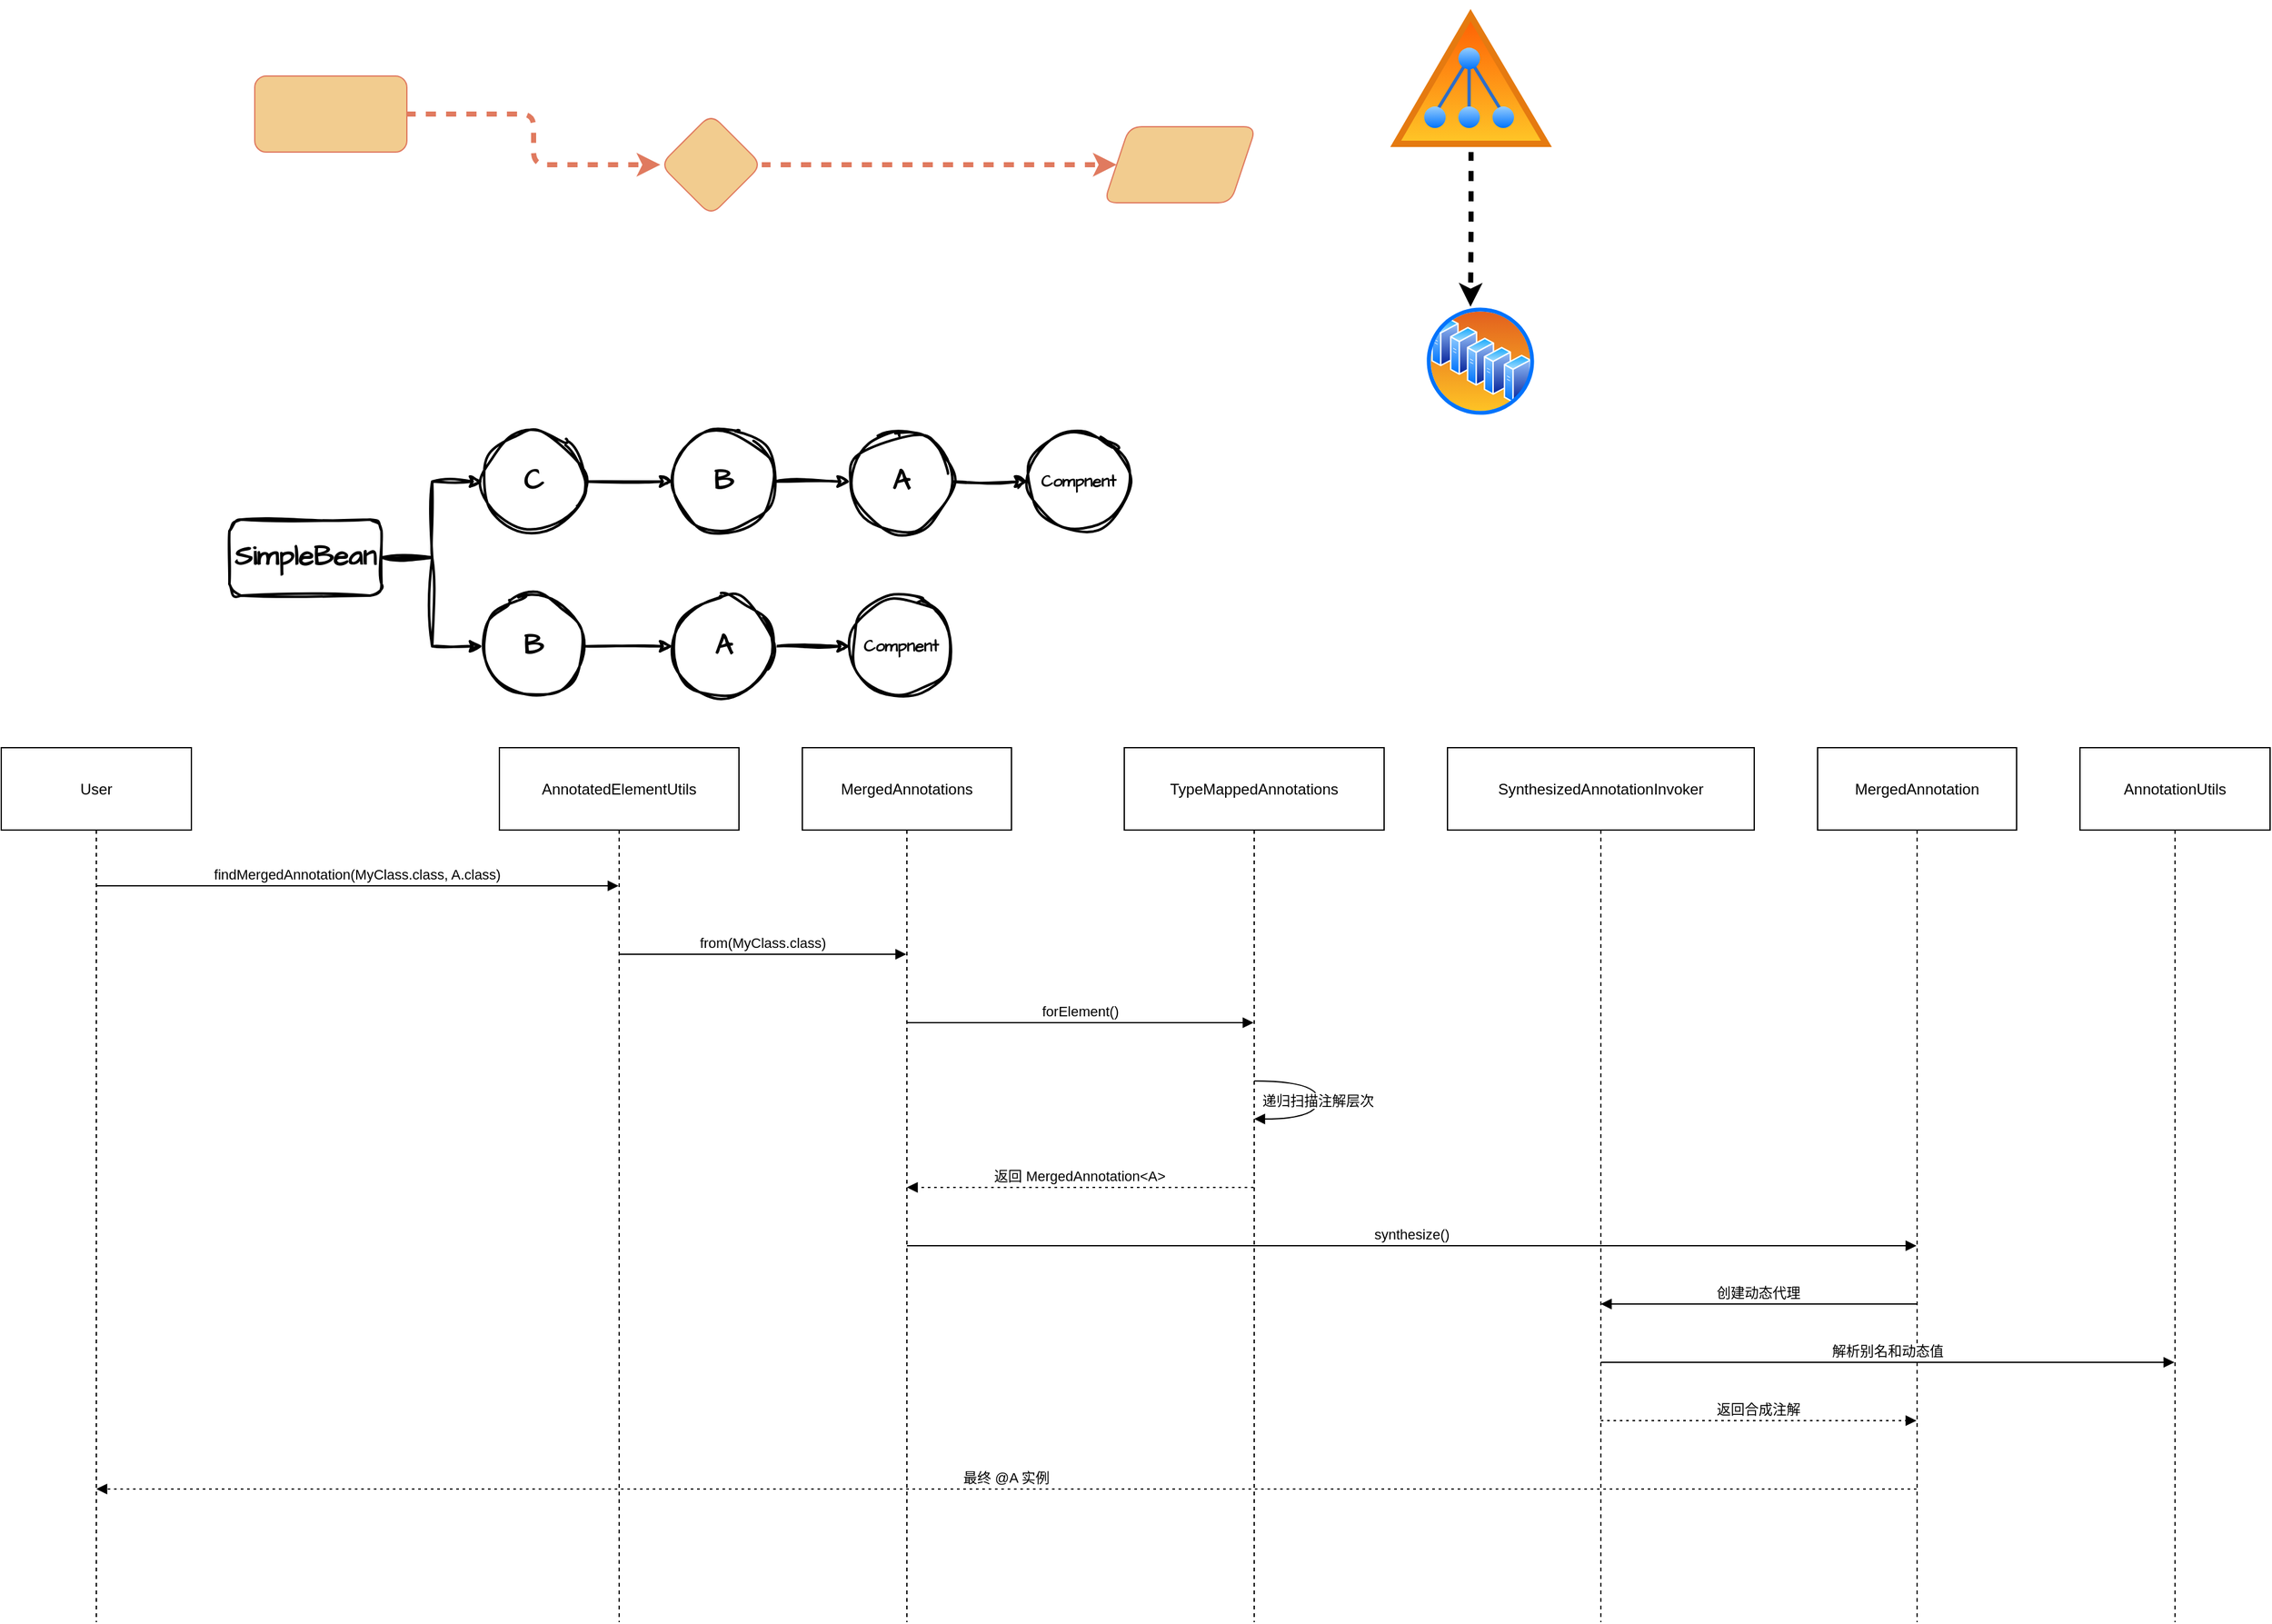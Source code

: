 <mxfile version="27.1.4" pages="2">
  <diagram name="第 1 页" id="ZaIxbTGt9ljsvJBM_i2E">
    <mxGraphModel dx="2595" dy="766" grid="1" gridSize="10" guides="1" tooltips="1" connect="1" arrows="1" fold="1" page="1" pageScale="1" pageWidth="1169" pageHeight="827" background="none" math="0" shadow="0" adaptiveColors="none">
      <root>
        <mxCell id="0" />
        <mxCell id="1" parent="0" />
        <mxCell id="FoRi43nugjsTQ1BUYzOQ-5" value="" style="edgeStyle=orthogonalEdgeStyle;rounded=1;hachureGap=4;orthogonalLoop=1;jettySize=auto;html=1;fontFamily=Architects Daughter;fontSource=https%3A%2F%2Ffonts.googleapis.com%2Fcss%3Ffamily%3DArchitects%2BDaughter;labelBackgroundColor=none;fontColor=default;strokeColor=#E07A5F;flowAnimation=1;shadow=0;strokeWidth=4;" parent="1" source="FoRi43nugjsTQ1BUYzOQ-2" target="FoRi43nugjsTQ1BUYzOQ-4" edge="1">
          <mxGeometry relative="1" as="geometry" />
        </mxCell>
        <mxCell id="FoRi43nugjsTQ1BUYzOQ-3" value="" style="edgeStyle=orthogonalEdgeStyle;rounded=1;hachureGap=4;orthogonalLoop=1;jettySize=auto;html=1;fontFamily=Architects Daughter;fontSource=https%3A%2F%2Ffonts.googleapis.com%2Fcss%3Ffamily%3DArchitects%2BDaughter;labelBackgroundColor=none;fontColor=default;strokeColor=#E07A5F;flowAnimation=1;strokeWidth=4;jumpStyle=arc;" parent="1" source="FoRi43nugjsTQ1BUYzOQ-1" target="FoRi43nugjsTQ1BUYzOQ-2" edge="1">
          <mxGeometry relative="1" as="geometry" />
        </mxCell>
        <mxCell id="FoRi43nugjsTQ1BUYzOQ-1" value="" style="rounded=1;whiteSpace=wrap;html=1;hachureGap=4;fontFamily=Architects Daughter;fontSource=https%3A%2F%2Ffonts.googleapis.com%2Fcss%3Ffamily%3DArchitects%2BDaughter;labelBackgroundColor=none;fillColor=#F2CC8F;strokeColor=#E07A5F;fontColor=#393C56;" parent="1" vertex="1">
          <mxGeometry x="80" y="100" width="120" height="60" as="geometry" />
        </mxCell>
        <mxCell id="FoRi43nugjsTQ1BUYzOQ-2" value="" style="rhombus;whiteSpace=wrap;html=1;fontFamily=Architects Daughter;rounded=1;hachureGap=4;fontSource=https%3A%2F%2Ffonts.googleapis.com%2Fcss%3Ffamily%3DArchitects%2BDaughter;labelBackgroundColor=none;fillColor=#F2CC8F;strokeColor=#E07A5F;fontColor=#393C56;" parent="1" vertex="1">
          <mxGeometry x="400" y="130" width="80" height="80" as="geometry" />
        </mxCell>
        <mxCell id="FoRi43nugjsTQ1BUYzOQ-4" value="" style="shape=parallelogram;perimeter=parallelogramPerimeter;whiteSpace=wrap;html=1;fixedSize=1;fontFamily=Architects Daughter;rounded=1;hachureGap=4;fontSource=https%3A%2F%2Ffonts.googleapis.com%2Fcss%3Ffamily%3DArchitects%2BDaughter;labelBackgroundColor=none;fillColor=#F2CC8F;strokeColor=#E07A5F;fontColor=#393C56;noLabel=0;direction=west;portConstraintRotation=0;fixDash=0;container=0;dropTarget=0;recursiveResize=1;collapsible=0;metaEdit=0;treeFolding=0;treeMoving=0;enumerate=0;comic=0;" parent="1" vertex="1">
          <mxGeometry x="750" y="140" width="120" height="60" as="geometry">
            <mxRectangle x="500" y="360" width="50" height="40" as="alternateBounds" />
          </mxGeometry>
        </mxCell>
        <mxCell id="-wWxlK1CALG98RiuXOY9-1" value="" style="image;aspect=fixed;perimeter=ellipsePerimeter;html=1;align=center;shadow=0;dashed=0;spacingTop=3;image=img/lib/active_directory/active_directory.svg;noLabel=0;" parent="1" vertex="1">
          <mxGeometry x="970" y="40" width="139.18" height="120" as="geometry" />
        </mxCell>
        <mxCell id="-wWxlK1CALG98RiuXOY9-2" value="" style="image;aspect=fixed;perimeter=ellipsePerimeter;html=1;align=center;shadow=0;dashed=0;spacingTop=3;image=img/lib/active_directory/server_farm.svg;" parent="1" vertex="1">
          <mxGeometry x="1003" y="280" width="88" height="90" as="geometry" />
        </mxCell>
        <mxCell id="A8otQemTXDLGVKK_Nkt2-9" style="edgeStyle=orthogonalEdgeStyle;rounded=0;orthogonalLoop=1;jettySize=auto;html=1;entryX=0;entryY=0.5;entryDx=0;entryDy=0;strokeWidth=2;sketch=1;curveFitting=1;jiggle=2;" parent="1" source="A8otQemTXDLGVKK_Nkt2-4" target="A8otQemTXDLGVKK_Nkt2-8" edge="1">
          <mxGeometry relative="1" as="geometry" />
        </mxCell>
        <mxCell id="A8otQemTXDLGVKK_Nkt2-4" value="&lt;font style=&quot;font-size: 22px;&quot;&gt;&lt;b&gt;C&lt;/b&gt;&lt;/font&gt;" style="ellipse;whiteSpace=wrap;html=1;aspect=fixed;hachureGap=4;fontFamily=Architects Daughter;fontSource=https%3A%2F%2Ffonts.googleapis.com%2Fcss%3Ffamily%3DArchitects%2BDaughter;strokeWidth=2;sketch=1;curveFitting=1;jiggle=2;" parent="1" vertex="1">
          <mxGeometry x="260" y="380" width="80" height="80" as="geometry" />
        </mxCell>
        <mxCell id="A8otQemTXDLGVKK_Nkt2-17" value="" style="edgeStyle=orthogonalEdgeStyle;rounded=0;orthogonalLoop=1;jettySize=auto;html=1;strokeWidth=2;sketch=1;curveFitting=1;jiggle=2;" parent="1" source="A8otQemTXDLGVKK_Nkt2-6" target="A8otQemTXDLGVKK_Nkt2-15" edge="1">
          <mxGeometry relative="1" as="geometry" />
        </mxCell>
        <mxCell id="A8otQemTXDLGVKK_Nkt2-6" value="&lt;font style=&quot;font-size: 22px;&quot;&gt;&lt;b&gt;B&lt;/b&gt;&lt;/font&gt;" style="ellipse;whiteSpace=wrap;html=1;aspect=fixed;hachureGap=4;fontFamily=Architects Daughter;fontSource=https%3A%2F%2Ffonts.googleapis.com%2Fcss%3Ffamily%3DArchitects%2BDaughter;strokeWidth=2;sketch=1;curveFitting=1;jiggle=2;" parent="1" vertex="1">
          <mxGeometry x="260" y="510" width="80" height="80" as="geometry" />
        </mxCell>
        <mxCell id="A8otQemTXDLGVKK_Nkt2-11" value="" style="edgeStyle=orthogonalEdgeStyle;rounded=0;orthogonalLoop=1;jettySize=auto;html=1;strokeWidth=2;sketch=1;curveFitting=1;jiggle=2;" parent="1" source="A8otQemTXDLGVKK_Nkt2-8" target="A8otQemTXDLGVKK_Nkt2-10" edge="1">
          <mxGeometry relative="1" as="geometry" />
        </mxCell>
        <mxCell id="A8otQemTXDLGVKK_Nkt2-8" value="&lt;font style=&quot;font-size: 22px;&quot;&gt;&lt;b&gt;B&lt;/b&gt;&lt;/font&gt;" style="ellipse;whiteSpace=wrap;html=1;aspect=fixed;hachureGap=4;fontFamily=Architects Daughter;fontSource=https%3A%2F%2Ffonts.googleapis.com%2Fcss%3Ffamily%3DArchitects%2BDaughter;strokeWidth=2;sketch=1;curveFitting=1;jiggle=2;" parent="1" vertex="1">
          <mxGeometry x="410" y="380" width="80" height="80" as="geometry" />
        </mxCell>
        <mxCell id="A8otQemTXDLGVKK_Nkt2-13" value="" style="edgeStyle=orthogonalEdgeStyle;rounded=0;orthogonalLoop=1;jettySize=auto;html=1;strokeWidth=2;sketch=1;curveFitting=1;jiggle=2;" parent="1" source="A8otQemTXDLGVKK_Nkt2-10" target="A8otQemTXDLGVKK_Nkt2-12" edge="1">
          <mxGeometry relative="1" as="geometry" />
        </mxCell>
        <mxCell id="A8otQemTXDLGVKK_Nkt2-10" value="&lt;font style=&quot;font-size: 22px;&quot;&gt;&lt;b&gt;A&lt;/b&gt;&lt;/font&gt;" style="ellipse;whiteSpace=wrap;html=1;aspect=fixed;hachureGap=4;fontFamily=Architects Daughter;fontSource=https%3A%2F%2Ffonts.googleapis.com%2Fcss%3Ffamily%3DArchitects%2BDaughter;strokeWidth=2;sketch=1;curveFitting=1;jiggle=2;" parent="1" vertex="1">
          <mxGeometry x="550" y="380" width="80" height="80" as="geometry" />
        </mxCell>
        <mxCell id="A8otQemTXDLGVKK_Nkt2-12" value="&lt;font style=&quot;font-size: 13px;&quot;&gt;&lt;b style=&quot;&quot;&gt;Compnent&lt;/b&gt;&lt;/font&gt;" style="ellipse;whiteSpace=wrap;html=1;aspect=fixed;hachureGap=4;fontFamily=Architects Daughter;fontSource=https%3A%2F%2Ffonts.googleapis.com%2Fcss%3Ffamily%3DArchitects%2BDaughter;strokeWidth=2;sketch=1;curveFitting=1;jiggle=2;" parent="1" vertex="1">
          <mxGeometry x="690" y="380" width="80" height="80" as="geometry" />
        </mxCell>
        <mxCell id="A8otQemTXDLGVKK_Nkt2-14" value="" style="edgeStyle=orthogonalEdgeStyle;rounded=0;orthogonalLoop=1;jettySize=auto;html=1;strokeWidth=2;sketch=1;curveFitting=1;jiggle=2;" parent="1" source="A8otQemTXDLGVKK_Nkt2-15" target="A8otQemTXDLGVKK_Nkt2-16" edge="1">
          <mxGeometry relative="1" as="geometry" />
        </mxCell>
        <mxCell id="A8otQemTXDLGVKK_Nkt2-15" value="&lt;font style=&quot;font-size: 22px;&quot;&gt;&lt;b&gt;A&lt;/b&gt;&lt;/font&gt;" style="ellipse;whiteSpace=wrap;html=1;aspect=fixed;hachureGap=4;fontFamily=Architects Daughter;fontSource=https%3A%2F%2Ffonts.googleapis.com%2Fcss%3Ffamily%3DArchitects%2BDaughter;strokeWidth=2;sketch=1;curveFitting=1;jiggle=2;" parent="1" vertex="1">
          <mxGeometry x="410" y="510" width="80" height="80" as="geometry" />
        </mxCell>
        <mxCell id="A8otQemTXDLGVKK_Nkt2-16" value="&lt;font style=&quot;font-size: 13px;&quot;&gt;&lt;b style=&quot;&quot;&gt;Compnent&lt;/b&gt;&lt;/font&gt;" style="ellipse;whiteSpace=wrap;html=1;aspect=fixed;hachureGap=4;fontFamily=Architects Daughter;fontSource=https%3A%2F%2Ffonts.googleapis.com%2Fcss%3Ffamily%3DArchitects%2BDaughter;strokeWidth=2;sketch=1;curveFitting=1;jiggle=2;" parent="1" vertex="1">
          <mxGeometry x="550" y="510" width="80" height="80" as="geometry" />
        </mxCell>
        <mxCell id="A8otQemTXDLGVKK_Nkt2-19" style="edgeStyle=orthogonalEdgeStyle;rounded=0;orthogonalLoop=1;jettySize=auto;html=1;entryX=0;entryY=0.5;entryDx=0;entryDy=0;strokeWidth=2;sketch=1;curveFitting=1;jiggle=2;" parent="1" source="A8otQemTXDLGVKK_Nkt2-18" target="A8otQemTXDLGVKK_Nkt2-4" edge="1">
          <mxGeometry relative="1" as="geometry" />
        </mxCell>
        <mxCell id="A8otQemTXDLGVKK_Nkt2-20" style="edgeStyle=orthogonalEdgeStyle;rounded=0;orthogonalLoop=1;jettySize=auto;html=1;entryX=0;entryY=0.5;entryDx=0;entryDy=0;strokeWidth=2;sketch=1;curveFitting=1;jiggle=2;" parent="1" source="A8otQemTXDLGVKK_Nkt2-18" target="A8otQemTXDLGVKK_Nkt2-6" edge="1">
          <mxGeometry relative="1" as="geometry" />
        </mxCell>
        <mxCell id="A8otQemTXDLGVKK_Nkt2-18" value="&lt;font face=&quot;Architects Daughter&quot;&gt;&lt;span style=&quot;font-size: 22px;&quot;&gt;&lt;b&gt;SimpleBean&lt;/b&gt;&lt;/span&gt;&lt;/font&gt;" style="rounded=1;whiteSpace=wrap;html=1;strokeWidth=2;sketch=1;curveFitting=1;jiggle=2;" parent="1" vertex="1">
          <mxGeometry x="60" y="450" width="120" height="60" as="geometry" />
        </mxCell>
        <mxCell id="A8otQemTXDLGVKK_Nkt2-21" style="edgeStyle=orthogonalEdgeStyle;rounded=0;orthogonalLoop=1;jettySize=auto;html=1;entryX=0.411;entryY=0.022;entryDx=0;entryDy=0;entryPerimeter=0;flowAnimation=1;strokeWidth=4;" parent="1" source="-wWxlK1CALG98RiuXOY9-1" target="-wWxlK1CALG98RiuXOY9-2" edge="1">
          <mxGeometry relative="1" as="geometry" />
        </mxCell>
        <mxCell id="3ZHPrcl5G1pGr7z4v0Rn-2" value="User" style="shape=umlLifeline;perimeter=lifelinePerimeter;whiteSpace=wrap;container=1;dropTarget=0;collapsible=0;recursiveResize=0;outlineConnect=0;portConstraint=eastwest;newEdgeStyle={&quot;edgeStyle&quot;:&quot;elbowEdgeStyle&quot;,&quot;elbow&quot;:&quot;vertical&quot;,&quot;curved&quot;:0,&quot;rounded&quot;:0};size=65;shadow=0;" vertex="1" parent="1">
          <mxGeometry x="-120" y="630" width="150" height="690" as="geometry" />
        </mxCell>
        <mxCell id="3ZHPrcl5G1pGr7z4v0Rn-3" value="AnnotatedElementUtils" style="shape=umlLifeline;perimeter=lifelinePerimeter;whiteSpace=wrap;container=1;dropTarget=0;collapsible=0;recursiveResize=0;outlineConnect=0;portConstraint=eastwest;newEdgeStyle={&quot;edgeStyle&quot;:&quot;elbowEdgeStyle&quot;,&quot;elbow&quot;:&quot;vertical&quot;,&quot;curved&quot;:0,&quot;rounded&quot;:0};size=65;shadow=0;" vertex="1" parent="1">
          <mxGeometry x="273" y="630" width="189" height="690" as="geometry" />
        </mxCell>
        <mxCell id="3ZHPrcl5G1pGr7z4v0Rn-4" value="MergedAnnotations" style="shape=umlLifeline;perimeter=lifelinePerimeter;whiteSpace=wrap;container=1;dropTarget=0;collapsible=0;recursiveResize=0;outlineConnect=0;portConstraint=eastwest;newEdgeStyle={&quot;edgeStyle&quot;:&quot;elbowEdgeStyle&quot;,&quot;elbow&quot;:&quot;vertical&quot;,&quot;curved&quot;:0,&quot;rounded&quot;:0};size=65;" vertex="1" parent="1">
          <mxGeometry x="512" y="630" width="165" height="690" as="geometry" />
        </mxCell>
        <mxCell id="3ZHPrcl5G1pGr7z4v0Rn-5" value="TypeMappedAnnotations" style="shape=umlLifeline;perimeter=lifelinePerimeter;whiteSpace=wrap;container=1;dropTarget=0;collapsible=0;recursiveResize=0;outlineConnect=0;portConstraint=eastwest;newEdgeStyle={&quot;edgeStyle&quot;:&quot;elbowEdgeStyle&quot;,&quot;elbow&quot;:&quot;vertical&quot;,&quot;curved&quot;:0,&quot;rounded&quot;:0};size=65;" vertex="1" parent="1">
          <mxGeometry x="766" y="630" width="205" height="690" as="geometry" />
        </mxCell>
        <mxCell id="3ZHPrcl5G1pGr7z4v0Rn-6" value="SynthesizedAnnotationInvoker" style="shape=umlLifeline;perimeter=lifelinePerimeter;whiteSpace=wrap;container=1;dropTarget=0;collapsible=0;recursiveResize=0;outlineConnect=0;portConstraint=eastwest;newEdgeStyle={&quot;edgeStyle&quot;:&quot;elbowEdgeStyle&quot;,&quot;elbow&quot;:&quot;vertical&quot;,&quot;curved&quot;:0,&quot;rounded&quot;:0};size=65;" vertex="1" parent="1">
          <mxGeometry x="1021" y="630" width="242" height="690" as="geometry" />
        </mxCell>
        <mxCell id="3ZHPrcl5G1pGr7z4v0Rn-7" value="MergedAnnotation" style="shape=umlLifeline;perimeter=lifelinePerimeter;whiteSpace=wrap;container=1;dropTarget=0;collapsible=0;recursiveResize=0;outlineConnect=0;portConstraint=eastwest;newEdgeStyle={&quot;edgeStyle&quot;:&quot;elbowEdgeStyle&quot;,&quot;elbow&quot;:&quot;vertical&quot;,&quot;curved&quot;:0,&quot;rounded&quot;:0};size=65;" vertex="1" parent="1">
          <mxGeometry x="1313" y="630" width="157" height="690" as="geometry" />
        </mxCell>
        <mxCell id="3ZHPrcl5G1pGr7z4v0Rn-8" value="AnnotationUtils" style="shape=umlLifeline;perimeter=lifelinePerimeter;whiteSpace=wrap;container=1;dropTarget=0;collapsible=0;recursiveResize=0;outlineConnect=0;portConstraint=eastwest;newEdgeStyle={&quot;edgeStyle&quot;:&quot;elbowEdgeStyle&quot;,&quot;elbow&quot;:&quot;vertical&quot;,&quot;curved&quot;:0,&quot;rounded&quot;:0};size=65;" vertex="1" parent="1">
          <mxGeometry x="1520" y="630" width="150" height="690" as="geometry" />
        </mxCell>
        <mxCell id="3ZHPrcl5G1pGr7z4v0Rn-9" value="findMergedAnnotation(MyClass.class, A.class)" style="verticalAlign=bottom;edgeStyle=elbowEdgeStyle;elbow=vertical;curved=0;rounded=0;endArrow=block;shadow=0;" edge="1" parent="1" source="3ZHPrcl5G1pGr7z4v0Rn-2" target="3ZHPrcl5G1pGr7z4v0Rn-3">
          <mxGeometry relative="1" as="geometry">
            <Array as="points">
              <mxPoint x="170" y="739" />
            </Array>
          </mxGeometry>
        </mxCell>
        <mxCell id="3ZHPrcl5G1pGr7z4v0Rn-10" value="from(MyClass.class)" style="verticalAlign=bottom;edgeStyle=elbowEdgeStyle;elbow=vertical;curved=0;rounded=0;endArrow=block;" edge="1" parent="1" source="3ZHPrcl5G1pGr7z4v0Rn-3" target="3ZHPrcl5G1pGr7z4v0Rn-4">
          <mxGeometry relative="1" as="geometry">
            <Array as="points">
              <mxPoint x="489" y="793" />
            </Array>
          </mxGeometry>
        </mxCell>
        <mxCell id="3ZHPrcl5G1pGr7z4v0Rn-11" value="forElement()" style="verticalAlign=bottom;edgeStyle=elbowEdgeStyle;elbow=vertical;curved=0;rounded=0;endArrow=block;" edge="1" parent="1" source="3ZHPrcl5G1pGr7z4v0Rn-4" target="3ZHPrcl5G1pGr7z4v0Rn-5">
          <mxGeometry relative="1" as="geometry">
            <Array as="points">
              <mxPoint x="740" y="847" />
            </Array>
          </mxGeometry>
        </mxCell>
        <mxCell id="3ZHPrcl5G1pGr7z4v0Rn-12" value="递归扫描注解层次" style="curved=1;endArrow=block;rounded=0;" edge="1" parent="1" source="3ZHPrcl5G1pGr7z4v0Rn-5" target="3ZHPrcl5G1pGr7z4v0Rn-5">
          <mxGeometry relative="1" as="geometry">
            <Array as="points">
              <mxPoint x="919" y="893" />
              <mxPoint x="919" y="923" />
            </Array>
          </mxGeometry>
        </mxCell>
        <mxCell id="3ZHPrcl5G1pGr7z4v0Rn-13" value="返回 MergedAnnotation&lt;A&gt;" style="verticalAlign=bottom;edgeStyle=elbowEdgeStyle;elbow=vertical;curved=0;rounded=0;dashed=1;dashPattern=2 3;endArrow=block;" edge="1" parent="1" source="3ZHPrcl5G1pGr7z4v0Rn-5" target="3ZHPrcl5G1pGr7z4v0Rn-4">
          <mxGeometry relative="1" as="geometry">
            <Array as="points">
              <mxPoint x="743" y="977" />
            </Array>
          </mxGeometry>
        </mxCell>
        <mxCell id="3ZHPrcl5G1pGr7z4v0Rn-14" value="synthesize()" style="verticalAlign=bottom;edgeStyle=elbowEdgeStyle;elbow=vertical;curved=0;rounded=0;endArrow=block;" edge="1" parent="1" source="3ZHPrcl5G1pGr7z4v0Rn-4" target="3ZHPrcl5G1pGr7z4v0Rn-7">
          <mxGeometry relative="1" as="geometry">
            <Array as="points">
              <mxPoint x="1001" y="1023" />
            </Array>
          </mxGeometry>
        </mxCell>
        <mxCell id="3ZHPrcl5G1pGr7z4v0Rn-15" value="创建动态代理" style="verticalAlign=bottom;edgeStyle=elbowEdgeStyle;elbow=vertical;curved=0;rounded=0;endArrow=block;" edge="1" parent="1" source="3ZHPrcl5G1pGr7z4v0Rn-7" target="3ZHPrcl5G1pGr7z4v0Rn-6">
          <mxGeometry relative="1" as="geometry">
            <Array as="points">
              <mxPoint x="1278" y="1069" />
            </Array>
          </mxGeometry>
        </mxCell>
        <mxCell id="3ZHPrcl5G1pGr7z4v0Rn-16" value="解析别名和动态值" style="verticalAlign=bottom;edgeStyle=elbowEdgeStyle;elbow=vertical;curved=0;rounded=0;endArrow=block;" edge="1" parent="1" source="3ZHPrcl5G1pGr7z4v0Rn-6" target="3ZHPrcl5G1pGr7z4v0Rn-8">
          <mxGeometry relative="1" as="geometry">
            <Array as="points">
              <mxPoint x="1377" y="1115" />
            </Array>
          </mxGeometry>
        </mxCell>
        <mxCell id="3ZHPrcl5G1pGr7z4v0Rn-17" value="返回合成注解" style="verticalAlign=bottom;edgeStyle=elbowEdgeStyle;elbow=vertical;curved=0;rounded=0;dashed=1;dashPattern=2 3;endArrow=block;" edge="1" parent="1" source="3ZHPrcl5G1pGr7z4v0Rn-6" target="3ZHPrcl5G1pGr7z4v0Rn-7">
          <mxGeometry relative="1" as="geometry">
            <Array as="points">
              <mxPoint x="1275" y="1161" />
            </Array>
          </mxGeometry>
        </mxCell>
        <mxCell id="3ZHPrcl5G1pGr7z4v0Rn-18" value="最终 @A 实例" style="verticalAlign=bottom;edgeStyle=elbowEdgeStyle;elbow=vertical;curved=0;rounded=0;dashed=1;dashPattern=2 3;endArrow=block;" edge="1" parent="1" source="3ZHPrcl5G1pGr7z4v0Rn-7" target="3ZHPrcl5G1pGr7z4v0Rn-2">
          <mxGeometry relative="1" as="geometry">
            <Array as="points">
              <mxPoint x="685" y="1215" />
            </Array>
          </mxGeometry>
        </mxCell>
      </root>
    </mxGraphModel>
  </diagram>
  <diagram name="第 1 页 的副本" id="8J8cLOSBtVwrko91boQ2">
    <mxGraphModel dx="1213" dy="657" grid="1" gridSize="10" guides="1" tooltips="1" connect="1" arrows="1" fold="1" page="1" pageScale="1" pageWidth="1169" pageHeight="827" background="none" math="0" shadow="0" adaptiveColors="none">
      <root>
        <mxCell id="tZkZBpLUCjEgeV6Xtni8-0" />
        <mxCell id="tZkZBpLUCjEgeV6Xtni8-1" parent="tZkZBpLUCjEgeV6Xtni8-0" />
        <mxCell id="tZkZBpLUCjEgeV6Xtni8-2" value="" style="edgeStyle=orthogonalEdgeStyle;rounded=1;sketch=1;hachureGap=4;jiggle=2;curveFitting=1;orthogonalLoop=1;jettySize=auto;html=1;fontFamily=Architects Daughter;fontSource=https%3A%2F%2Ffonts.googleapis.com%2Fcss%3Ffamily%3DArchitects%2BDaughter;labelBackgroundColor=none;fontColor=default;strokeColor=#E07A5F;" edge="1" parent="tZkZBpLUCjEgeV6Xtni8-1" source="tZkZBpLUCjEgeV6Xtni8-3" target="tZkZBpLUCjEgeV6Xtni8-5">
          <mxGeometry relative="1" as="geometry" />
        </mxCell>
        <mxCell id="tZkZBpLUCjEgeV6Xtni8-3" value="" style="rounded=1;whiteSpace=wrap;html=1;sketch=1;hachureGap=4;jiggle=2;curveFitting=1;fontFamily=Architects Daughter;fontSource=https%3A%2F%2Ffonts.googleapis.com%2Fcss%3Ffamily%3DArchitects%2BDaughter;labelBackgroundColor=none;fillColor=#F2CC8F;strokeColor=#E07A5F;fontColor=#393C56;" vertex="1" parent="tZkZBpLUCjEgeV6Xtni8-1">
          <mxGeometry x="110" y="200" width="120" height="60" as="geometry" />
        </mxCell>
        <mxCell id="tZkZBpLUCjEgeV6Xtni8-4" value="" style="edgeStyle=orthogonalEdgeStyle;rounded=1;sketch=1;hachureGap=4;jiggle=2;curveFitting=1;orthogonalLoop=1;jettySize=auto;html=1;fontFamily=Architects Daughter;fontSource=https%3A%2F%2Ffonts.googleapis.com%2Fcss%3Ffamily%3DArchitects%2BDaughter;labelBackgroundColor=none;fontColor=default;strokeColor=#E07A5F;" edge="1" parent="tZkZBpLUCjEgeV6Xtni8-1" source="tZkZBpLUCjEgeV6Xtni8-5" target="tZkZBpLUCjEgeV6Xtni8-6">
          <mxGeometry relative="1" as="geometry" />
        </mxCell>
        <mxCell id="tZkZBpLUCjEgeV6Xtni8-5" value="" style="rhombus;whiteSpace=wrap;html=1;fontFamily=Architects Daughter;rounded=1;sketch=1;hachureGap=4;jiggle=2;curveFitting=1;fontSource=https%3A%2F%2Ffonts.googleapis.com%2Fcss%3Ffamily%3DArchitects%2BDaughter;labelBackgroundColor=none;fillColor=#F2CC8F;strokeColor=#E07A5F;fontColor=#393C56;" vertex="1" parent="tZkZBpLUCjEgeV6Xtni8-1">
          <mxGeometry x="330" y="190" width="80" height="80" as="geometry" />
        </mxCell>
        <mxCell id="tZkZBpLUCjEgeV6Xtni8-6" value="" style="shape=parallelogram;perimeter=parallelogramPerimeter;whiteSpace=wrap;html=1;fixedSize=1;fontFamily=Architects Daughter;rounded=1;sketch=1;hachureGap=4;jiggle=2;curveFitting=1;fontSource=https%3A%2F%2Ffonts.googleapis.com%2Fcss%3Ffamily%3DArchitects%2BDaughter;labelBackgroundColor=none;fillColor=#F2CC8F;strokeColor=#E07A5F;fontColor=#393C56;" vertex="1" parent="tZkZBpLUCjEgeV6Xtni8-1">
          <mxGeometry x="480" y="200" width="120" height="60" as="geometry" />
        </mxCell>
      </root>
    </mxGraphModel>
  </diagram>
</mxfile>
